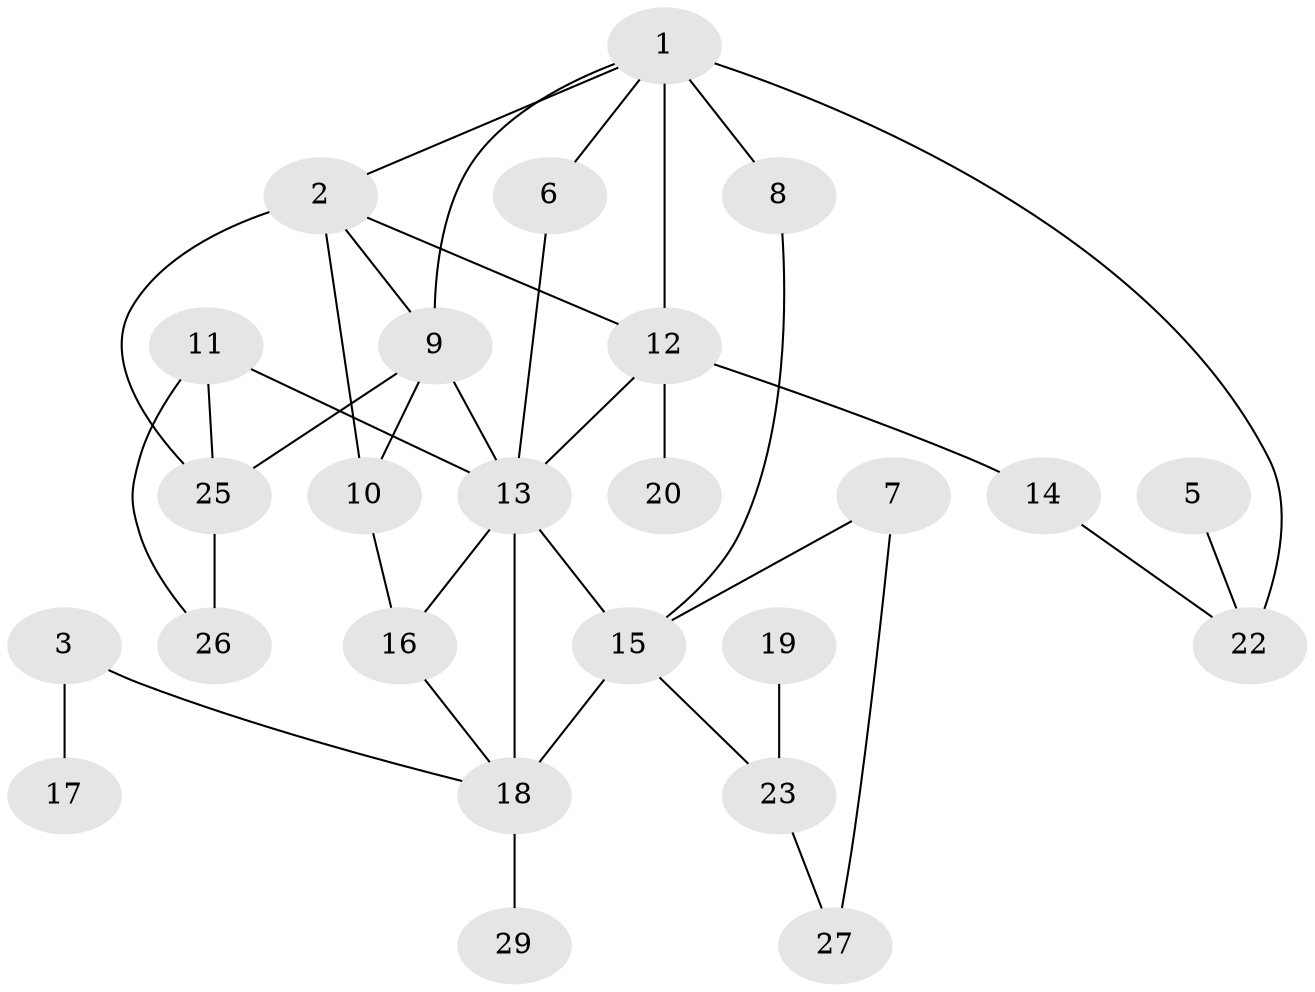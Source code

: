 // original degree distribution, {3: 0.23728813559322035, 4: 0.15254237288135594, 2: 0.288135593220339, 1: 0.1864406779661017, 5: 0.05084745762711865, 6: 0.01694915254237288, 0: 0.06779661016949153}
// Generated by graph-tools (version 1.1) at 2025/33/03/09/25 02:33:32]
// undirected, 25 vertices, 38 edges
graph export_dot {
graph [start="1"]
  node [color=gray90,style=filled];
  1;
  2;
  3;
  5;
  6;
  7;
  8;
  9;
  10;
  11;
  12;
  13;
  14;
  15;
  16;
  17;
  18;
  19;
  20;
  22;
  23;
  25;
  26;
  27;
  29;
  1 -- 2 [weight=1.0];
  1 -- 6 [weight=1.0];
  1 -- 8 [weight=1.0];
  1 -- 9 [weight=1.0];
  1 -- 12 [weight=1.0];
  1 -- 22 [weight=2.0];
  2 -- 9 [weight=1.0];
  2 -- 10 [weight=2.0];
  2 -- 12 [weight=1.0];
  2 -- 25 [weight=1.0];
  3 -- 17 [weight=1.0];
  3 -- 18 [weight=1.0];
  5 -- 22 [weight=1.0];
  6 -- 13 [weight=1.0];
  7 -- 15 [weight=1.0];
  7 -- 27 [weight=1.0];
  8 -- 15 [weight=1.0];
  9 -- 10 [weight=2.0];
  9 -- 13 [weight=2.0];
  9 -- 25 [weight=1.0];
  10 -- 16 [weight=1.0];
  11 -- 13 [weight=1.0];
  11 -- 25 [weight=1.0];
  11 -- 26 [weight=1.0];
  12 -- 13 [weight=1.0];
  12 -- 14 [weight=1.0];
  12 -- 20 [weight=1.0];
  13 -- 15 [weight=1.0];
  13 -- 16 [weight=1.0];
  13 -- 18 [weight=2.0];
  14 -- 22 [weight=1.0];
  15 -- 18 [weight=1.0];
  15 -- 23 [weight=1.0];
  16 -- 18 [weight=1.0];
  18 -- 29 [weight=1.0];
  19 -- 23 [weight=1.0];
  23 -- 27 [weight=1.0];
  25 -- 26 [weight=1.0];
}
